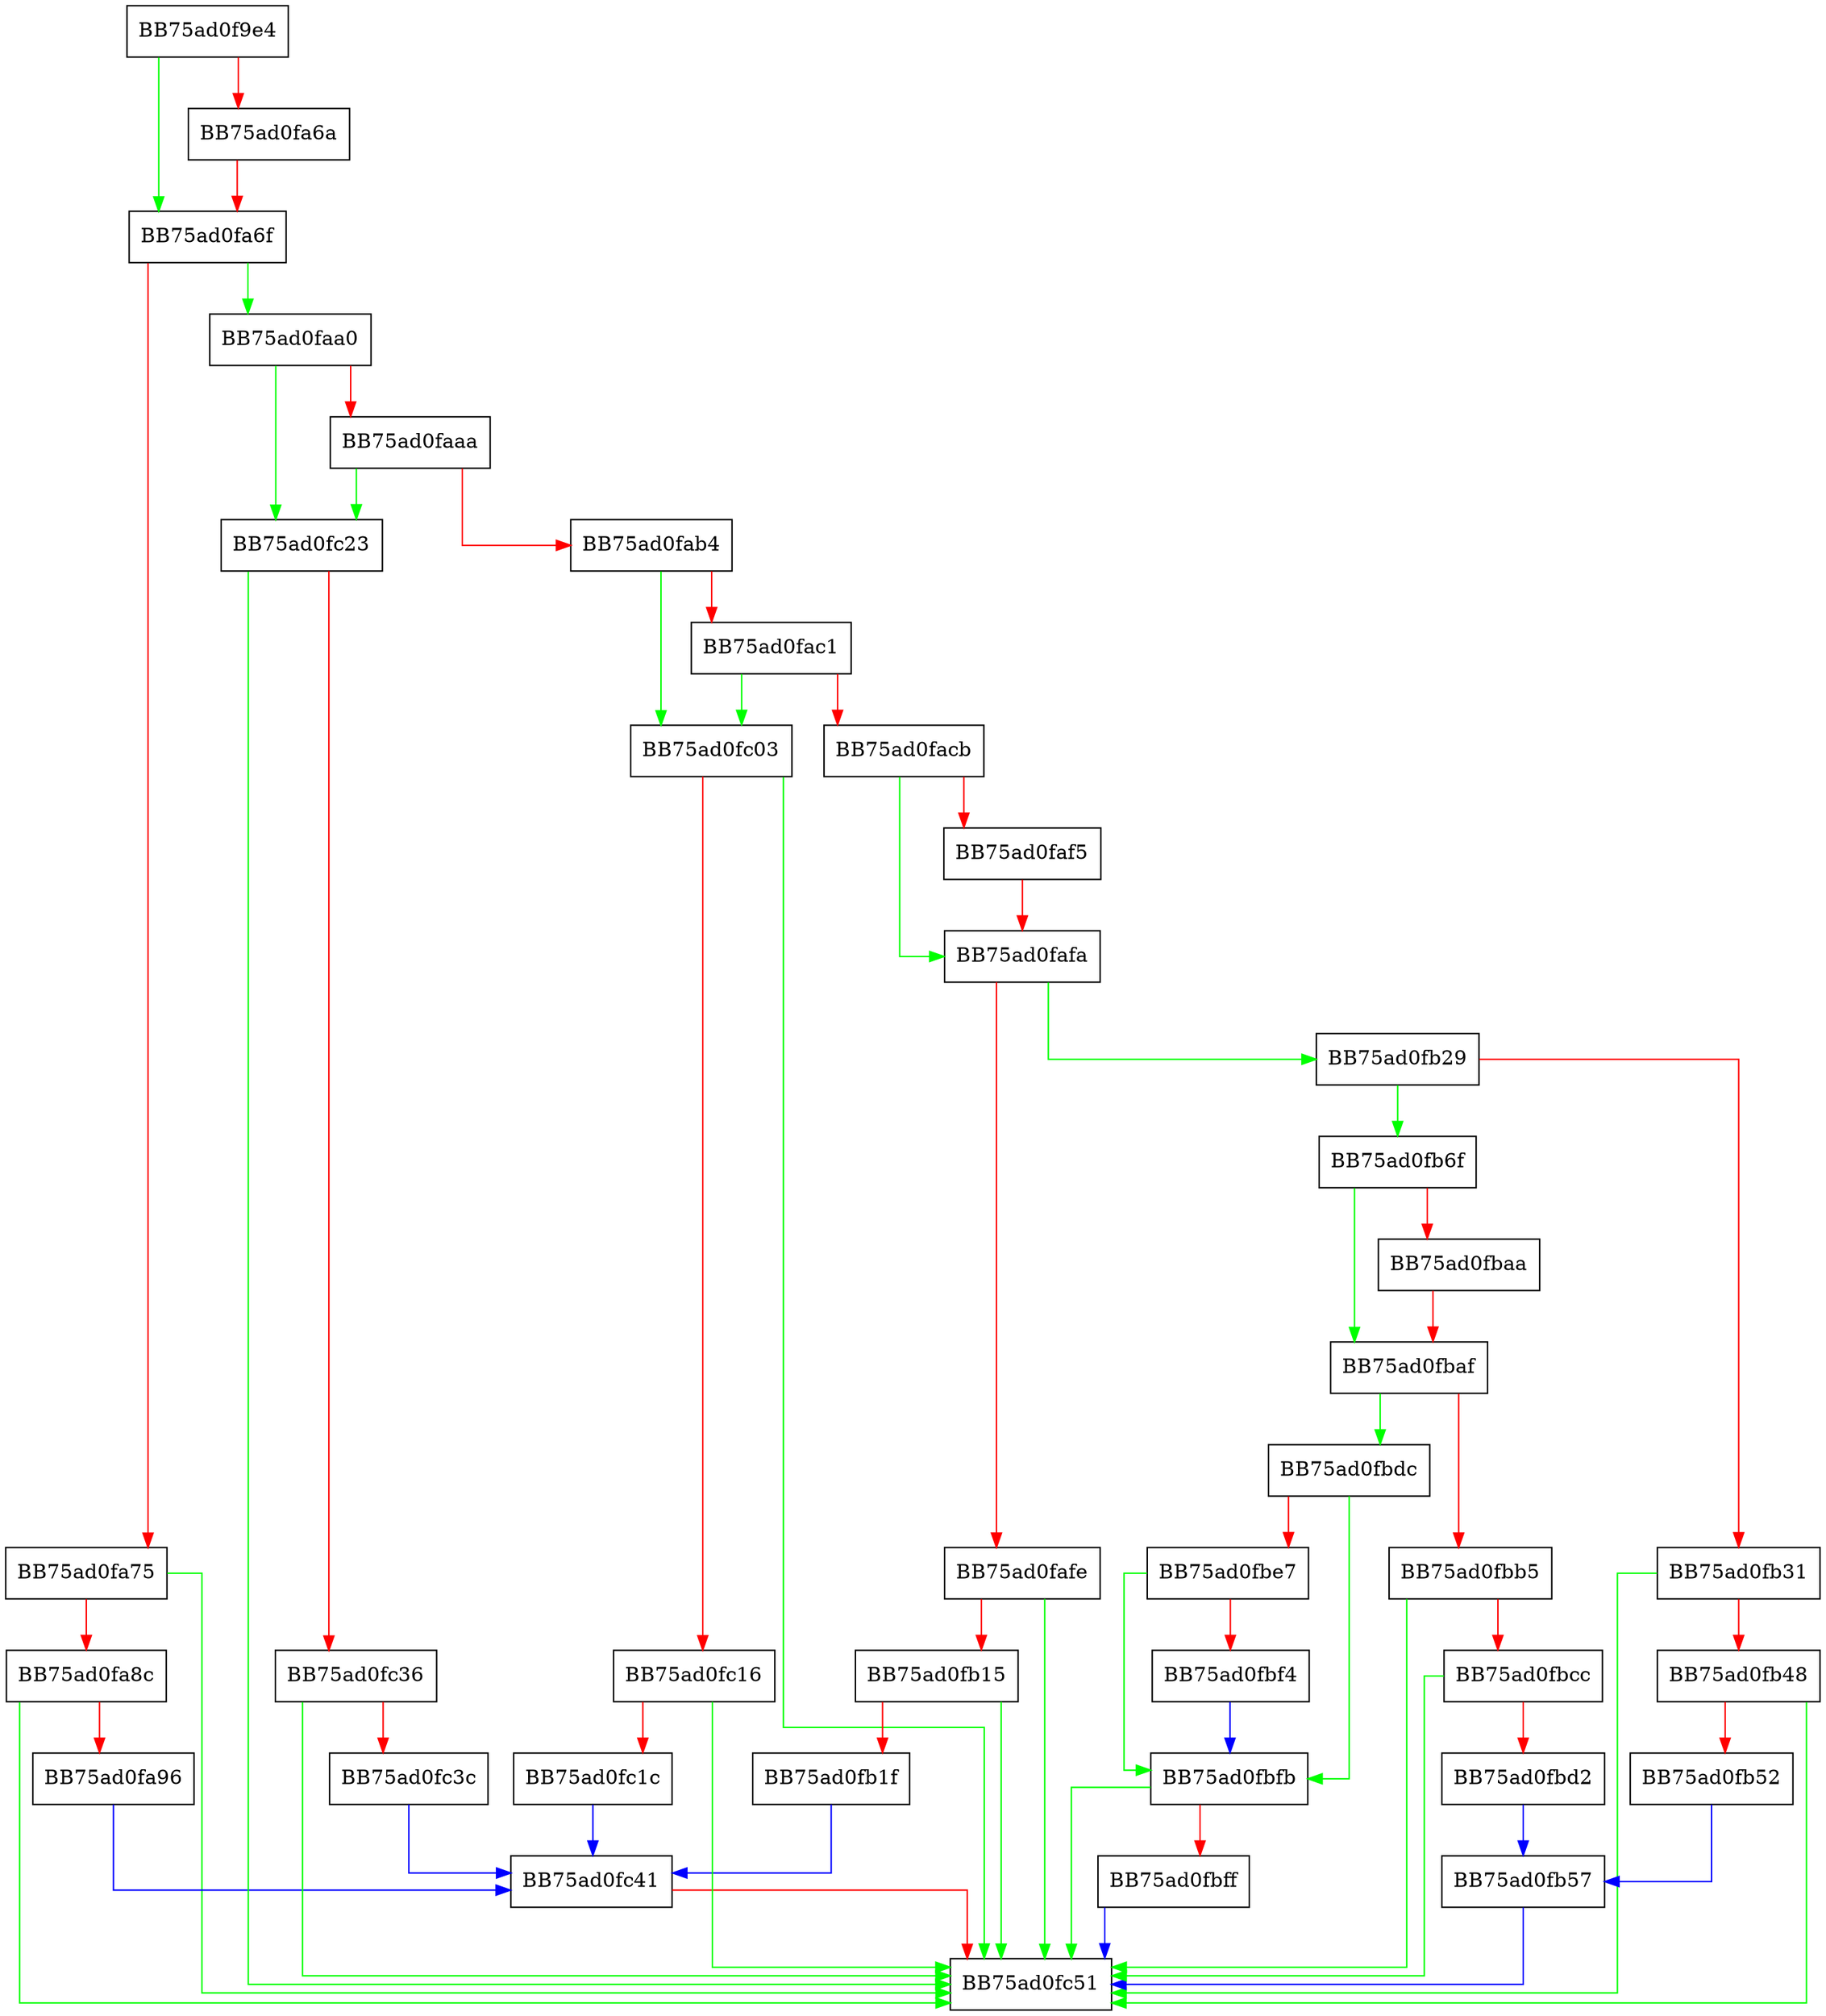 digraph VerifyV2Further {
  node [shape="box"];
  graph [splines=ortho];
  BB75ad0f9e4 -> BB75ad0fa6f [color="green"];
  BB75ad0f9e4 -> BB75ad0fa6a [color="red"];
  BB75ad0fa6a -> BB75ad0fa6f [color="red"];
  BB75ad0fa6f -> BB75ad0faa0 [color="green"];
  BB75ad0fa6f -> BB75ad0fa75 [color="red"];
  BB75ad0fa75 -> BB75ad0fc51 [color="green"];
  BB75ad0fa75 -> BB75ad0fa8c [color="red"];
  BB75ad0fa8c -> BB75ad0fc51 [color="green"];
  BB75ad0fa8c -> BB75ad0fa96 [color="red"];
  BB75ad0fa96 -> BB75ad0fc41 [color="blue"];
  BB75ad0faa0 -> BB75ad0fc23 [color="green"];
  BB75ad0faa0 -> BB75ad0faaa [color="red"];
  BB75ad0faaa -> BB75ad0fc23 [color="green"];
  BB75ad0faaa -> BB75ad0fab4 [color="red"];
  BB75ad0fab4 -> BB75ad0fc03 [color="green"];
  BB75ad0fab4 -> BB75ad0fac1 [color="red"];
  BB75ad0fac1 -> BB75ad0fc03 [color="green"];
  BB75ad0fac1 -> BB75ad0facb [color="red"];
  BB75ad0facb -> BB75ad0fafa [color="green"];
  BB75ad0facb -> BB75ad0faf5 [color="red"];
  BB75ad0faf5 -> BB75ad0fafa [color="red"];
  BB75ad0fafa -> BB75ad0fb29 [color="green"];
  BB75ad0fafa -> BB75ad0fafe [color="red"];
  BB75ad0fafe -> BB75ad0fc51 [color="green"];
  BB75ad0fafe -> BB75ad0fb15 [color="red"];
  BB75ad0fb15 -> BB75ad0fc51 [color="green"];
  BB75ad0fb15 -> BB75ad0fb1f [color="red"];
  BB75ad0fb1f -> BB75ad0fc41 [color="blue"];
  BB75ad0fb29 -> BB75ad0fb6f [color="green"];
  BB75ad0fb29 -> BB75ad0fb31 [color="red"];
  BB75ad0fb31 -> BB75ad0fc51 [color="green"];
  BB75ad0fb31 -> BB75ad0fb48 [color="red"];
  BB75ad0fb48 -> BB75ad0fc51 [color="green"];
  BB75ad0fb48 -> BB75ad0fb52 [color="red"];
  BB75ad0fb52 -> BB75ad0fb57 [color="blue"];
  BB75ad0fb57 -> BB75ad0fc51 [color="blue"];
  BB75ad0fb6f -> BB75ad0fbaf [color="green"];
  BB75ad0fb6f -> BB75ad0fbaa [color="red"];
  BB75ad0fbaa -> BB75ad0fbaf [color="red"];
  BB75ad0fbaf -> BB75ad0fbdc [color="green"];
  BB75ad0fbaf -> BB75ad0fbb5 [color="red"];
  BB75ad0fbb5 -> BB75ad0fc51 [color="green"];
  BB75ad0fbb5 -> BB75ad0fbcc [color="red"];
  BB75ad0fbcc -> BB75ad0fc51 [color="green"];
  BB75ad0fbcc -> BB75ad0fbd2 [color="red"];
  BB75ad0fbd2 -> BB75ad0fb57 [color="blue"];
  BB75ad0fbdc -> BB75ad0fbfb [color="green"];
  BB75ad0fbdc -> BB75ad0fbe7 [color="red"];
  BB75ad0fbe7 -> BB75ad0fbfb [color="green"];
  BB75ad0fbe7 -> BB75ad0fbf4 [color="red"];
  BB75ad0fbf4 -> BB75ad0fbfb [color="blue"];
  BB75ad0fbfb -> BB75ad0fc51 [color="green"];
  BB75ad0fbfb -> BB75ad0fbff [color="red"];
  BB75ad0fbff -> BB75ad0fc51 [color="blue"];
  BB75ad0fc03 -> BB75ad0fc51 [color="green"];
  BB75ad0fc03 -> BB75ad0fc16 [color="red"];
  BB75ad0fc16 -> BB75ad0fc51 [color="green"];
  BB75ad0fc16 -> BB75ad0fc1c [color="red"];
  BB75ad0fc1c -> BB75ad0fc41 [color="blue"];
  BB75ad0fc23 -> BB75ad0fc51 [color="green"];
  BB75ad0fc23 -> BB75ad0fc36 [color="red"];
  BB75ad0fc36 -> BB75ad0fc51 [color="green"];
  BB75ad0fc36 -> BB75ad0fc3c [color="red"];
  BB75ad0fc3c -> BB75ad0fc41 [color="blue"];
  BB75ad0fc41 -> BB75ad0fc51 [color="red"];
}